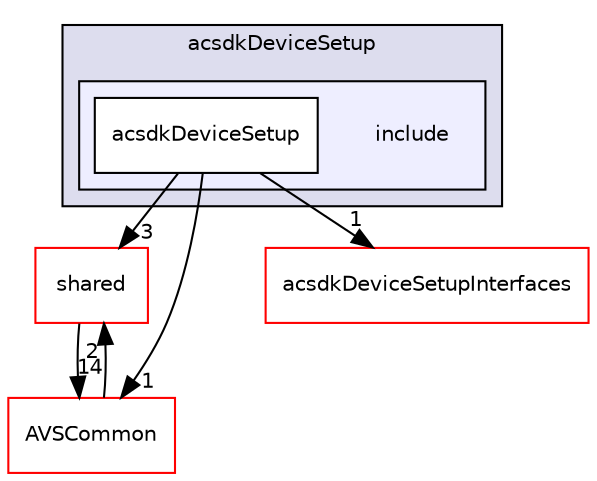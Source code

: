 digraph "/workplace/avs-device-sdk/capabilities/DeviceSetup/acsdkDeviceSetup/include" {
  compound=true
  node [ fontsize="10", fontname="Helvetica"];
  edge [ labelfontsize="10", labelfontname="Helvetica"];
  subgraph clusterdir_5a4ffddf8a774298e1f94af3098c1b8a {
    graph [ bgcolor="#ddddee", pencolor="black", label="acsdkDeviceSetup" fontname="Helvetica", fontsize="10", URL="dir_5a4ffddf8a774298e1f94af3098c1b8a.html"]
  subgraph clusterdir_4b811fc7aacaf3578afc8867b0f06a55 {
    graph [ bgcolor="#eeeeff", pencolor="black", label="" URL="dir_4b811fc7aacaf3578afc8867b0f06a55.html"];
    dir_4b811fc7aacaf3578afc8867b0f06a55 [shape=plaintext label="include"];
    dir_bdd2d7ee6690a4d831dd4d265770ecef [shape=box label="acsdkDeviceSetup" color="black" fillcolor="white" style="filled" URL="dir_bdd2d7ee6690a4d831dd4d265770ecef.html"];
  }
  }
  dir_9982052f7ce695d12571567315b2fafa [shape=box label="shared" fillcolor="white" style="filled" color="red" URL="dir_9982052f7ce695d12571567315b2fafa.html"];
  dir_13e65effb2bde530b17b3d5eefcd0266 [shape=box label="AVSCommon" fillcolor="white" style="filled" color="red" URL="dir_13e65effb2bde530b17b3d5eefcd0266.html"];
  dir_09962687d398a5a4ac079accb6560f3a [shape=box label="acsdkDeviceSetupInterfaces" fillcolor="white" style="filled" color="red" URL="dir_09962687d398a5a4ac079accb6560f3a.html"];
  dir_9982052f7ce695d12571567315b2fafa->dir_13e65effb2bde530b17b3d5eefcd0266 [headlabel="14", labeldistance=1.5 headhref="dir_000598_000017.html"];
  dir_bdd2d7ee6690a4d831dd4d265770ecef->dir_9982052f7ce695d12571567315b2fafa [headlabel="3", labeldistance=1.5 headhref="dir_000296_000598.html"];
  dir_bdd2d7ee6690a4d831dd4d265770ecef->dir_13e65effb2bde530b17b3d5eefcd0266 [headlabel="1", labeldistance=1.5 headhref="dir_000296_000017.html"];
  dir_bdd2d7ee6690a4d831dd4d265770ecef->dir_09962687d398a5a4ac079accb6560f3a [headlabel="1", labeldistance=1.5 headhref="dir_000296_000301.html"];
  dir_13e65effb2bde530b17b3d5eefcd0266->dir_9982052f7ce695d12571567315b2fafa [headlabel="2", labeldistance=1.5 headhref="dir_000017_000598.html"];
}
